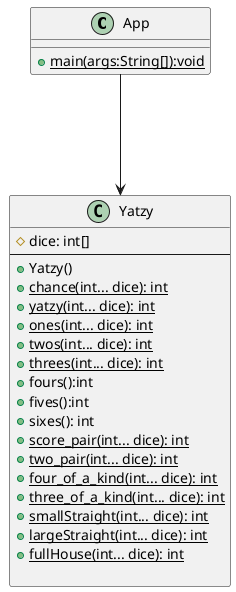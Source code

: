 @startuml
'https://plantuml.com/sequence-diagram

App ---> Yatzy

class App{
{static}+main(args:String[]):void
}

class Yatzy{
    # dice: int[]
    --
    + Yatzy()
    + {static}chance(int... dice): int
    + {static}yatzy(int... dice): int
    + {static}ones(int... dice): int
    + {static}twos(int... dice): int
    + {static}threes(int... dice): int
    + fours():int
    + fives():int
    + sixes(): int
    + {static}score_pair(int... dice): int
    + {static}two_pair(int... dice): int
    + {static}four_of_a_kind(int... dice): int
    + {static}three_of_a_kind(int... dice): int
    + {static}smallStraight(int... dice): int
    + {static}largeStraight(int... dice): int
    + {static}fullHouse(int... dice): int

 }
@enduml